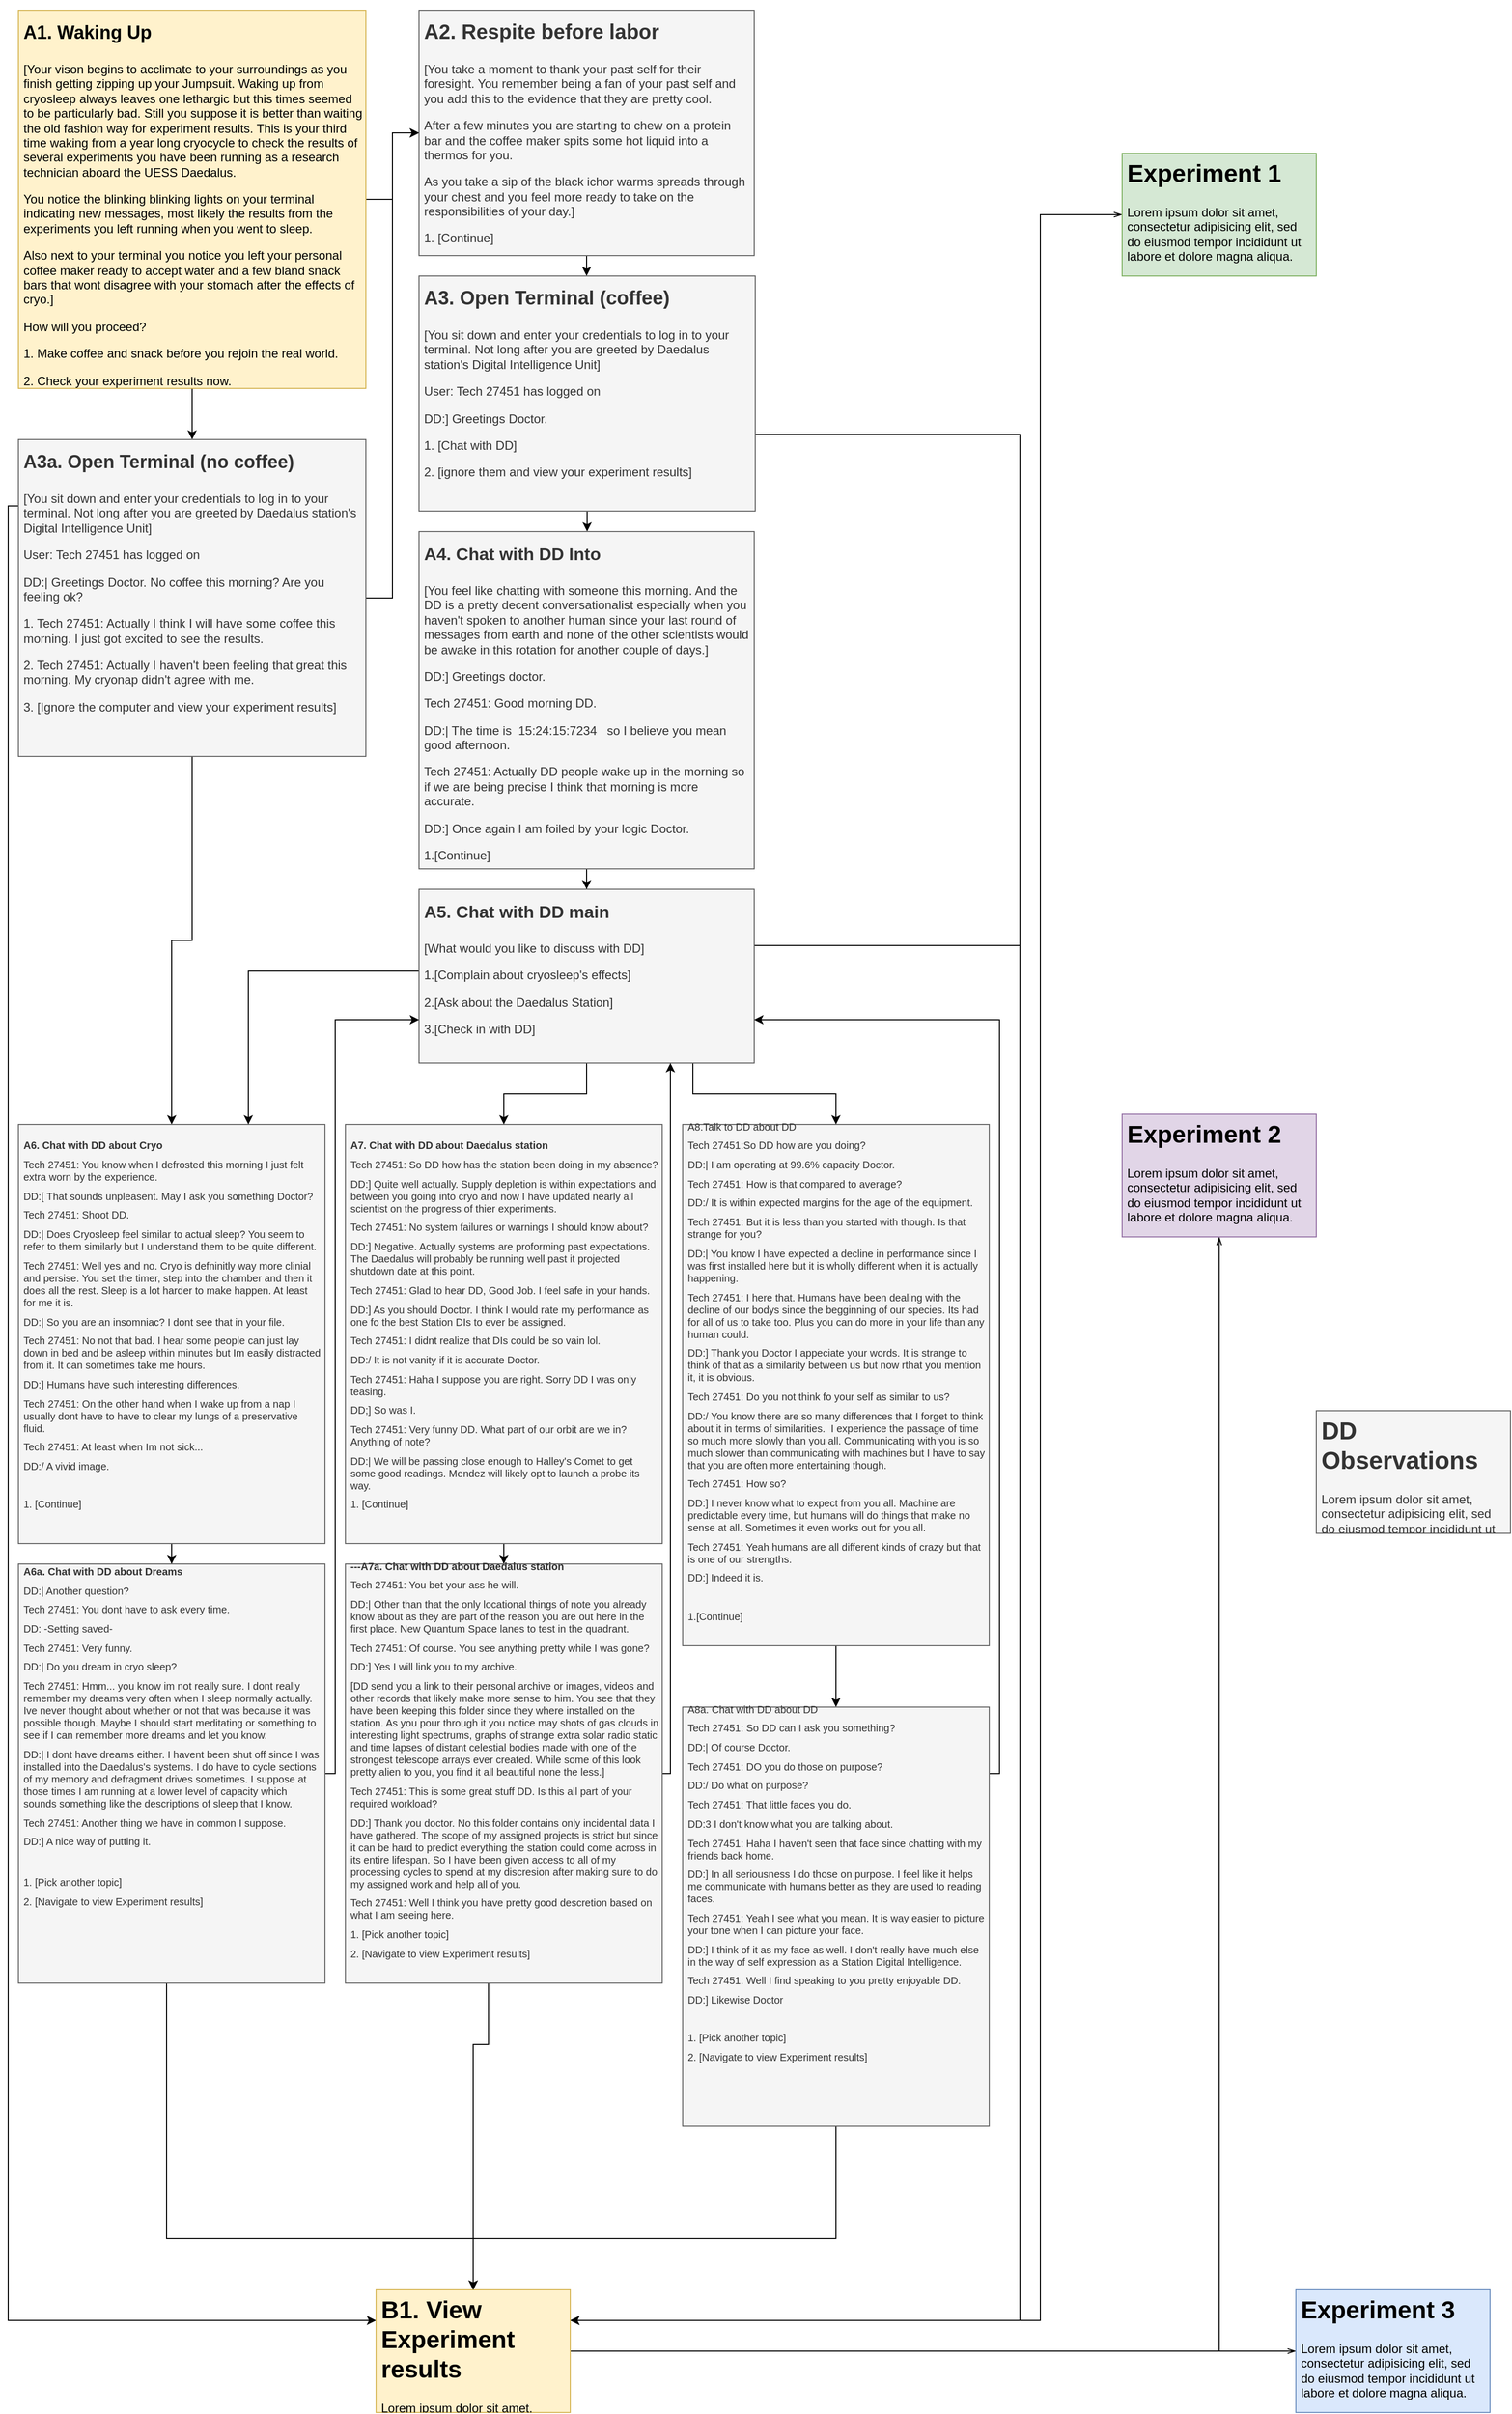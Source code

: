 <mxfile version="14.3.0" type="device"><diagram id="C5RBs43oDa-KdzZeNtuy" name="Page-1"><mxGraphModel dx="1422" dy="762" grid="1" gridSize="10" guides="1" tooltips="1" connect="1" arrows="1" fold="1" page="1" pageScale="1" pageWidth="827" pageHeight="1169" math="0" shadow="0"><root><mxCell id="WIyWlLk6GJQsqaUBKTNV-0"/><mxCell id="WIyWlLk6GJQsqaUBKTNV-1" parent="WIyWlLk6GJQsqaUBKTNV-0"/><mxCell id="q2tl-dZSFEHd0JVwsIY_-7" style="edgeStyle=orthogonalEdgeStyle;rounded=0;orthogonalLoop=1;jettySize=auto;html=1;exitX=1;exitY=0.5;exitDx=0;exitDy=0;entryX=0;entryY=0.5;entryDx=0;entryDy=0;" parent="WIyWlLk6GJQsqaUBKTNV-1" source="q2tl-dZSFEHd0JVwsIY_-1" target="q2tl-dZSFEHd0JVwsIY_-5" edge="1"><mxGeometry relative="1" as="geometry"/></mxCell><mxCell id="q2tl-dZSFEHd0JVwsIY_-10" value="" style="edgeStyle=orthogonalEdgeStyle;rounded=0;orthogonalLoop=1;jettySize=auto;html=1;" parent="WIyWlLk6GJQsqaUBKTNV-1" source="q2tl-dZSFEHd0JVwsIY_-1" target="q2tl-dZSFEHd0JVwsIY_-9" edge="1"><mxGeometry relative="1" as="geometry"/></mxCell><mxCell id="q2tl-dZSFEHd0JVwsIY_-1" value="&lt;h1&gt;&lt;font style=&quot;font-size: 18px&quot;&gt;A1. Waking Up&lt;/font&gt;&lt;/h1&gt;&lt;p&gt;[Your vison begins to acclimate to your surroundings as you finish getting zipping up your Jumpsuit. Waking up from cryosleep always leaves one lethargic but this times seemed to be particularly bad. Still you suppose it is better than waiting the old fashion way for experiment results.&amp;nbsp;&lt;span&gt;This is your third time waking from a year long cryocycle to check the results of several experiments you have been running as a research technician aboard the UESS Daedalus.&lt;/span&gt;&lt;/p&gt;&lt;p&gt;&lt;span&gt;You notice the blinking blinking lights on your terminal indicating new messages, most likely the results from the experiments you left running when you went to sleep.&amp;nbsp;&lt;/span&gt;&lt;/p&gt;&lt;p&gt;Also next to your terminal you notice you left your personal coffee maker ready to accept water and a few bland snack bars that wont disagree with your stomach after the effects of cryo.]&lt;/p&gt;&lt;p&gt;How will you proceed?&lt;/p&gt;&lt;p&gt;1. Make coffee and snack before you rejoin the real world.&lt;/p&gt;&lt;p&gt;2. Check your experiment results now.&amp;nbsp;&lt;/p&gt;" style="text;html=1;strokeColor=#d6b656;spacing=5;spacingTop=-20;whiteSpace=wrap;overflow=hidden;rounded=0;fillColor=#fff2cc;" parent="WIyWlLk6GJQsqaUBKTNV-1" vertex="1"><mxGeometry x="20" y="10" width="340" height="370" as="geometry"/></mxCell><mxCell id="q2tl-dZSFEHd0JVwsIY_-13" style="edgeStyle=orthogonalEdgeStyle;rounded=0;orthogonalLoop=1;jettySize=auto;html=1;" parent="WIyWlLk6GJQsqaUBKTNV-1" source="q2tl-dZSFEHd0JVwsIY_-5" target="q2tl-dZSFEHd0JVwsIY_-11" edge="1"><mxGeometry relative="1" as="geometry"/></mxCell><mxCell id="q2tl-dZSFEHd0JVwsIY_-5" value="&lt;h1&gt;&lt;font style=&quot;font-size: 20px&quot;&gt;A2. Respite before labor&lt;/font&gt;&lt;/h1&gt;&lt;p&gt;[You take a moment to thank your past self for their foresight. You remember being a fan of your past self and you add this to the evidence that they are pretty cool.&lt;/p&gt;&lt;p&gt;After a few minutes you are starting to chew on a protein bar and the coffee maker spits some hot liquid into a thermos for you.&lt;/p&gt;&lt;p&gt;As you take a sip of the black ichor warms spreads through your chest and you feel more ready to take on the responsibilities of your day.]&lt;/p&gt;&lt;p&gt;1. [Continue]&lt;/p&gt;" style="text;html=1;strokeColor=#666666;fillColor=#f5f5f5;spacing=5;spacingTop=-20;whiteSpace=wrap;overflow=hidden;rounded=0;fontColor=#333333;" parent="WIyWlLk6GJQsqaUBKTNV-1" vertex="1"><mxGeometry x="412" y="10" width="328" height="240" as="geometry"/></mxCell><mxCell id="Limhv-djdfm-5ZYU7RAk-0" style="edgeStyle=orthogonalEdgeStyle;rounded=0;orthogonalLoop=1;jettySize=auto;html=1;entryX=0;entryY=0.5;entryDx=0;entryDy=0;" parent="WIyWlLk6GJQsqaUBKTNV-1" source="q2tl-dZSFEHd0JVwsIY_-9" target="q2tl-dZSFEHd0JVwsIY_-5" edge="1"><mxGeometry relative="1" as="geometry"/></mxCell><mxCell id="q4aXse54G4IWHlkT1WRM-1" style="edgeStyle=orthogonalEdgeStyle;rounded=0;orthogonalLoop=1;jettySize=auto;html=1;entryX=0;entryY=0.25;entryDx=0;entryDy=0;" parent="WIyWlLk6GJQsqaUBKTNV-1" source="q2tl-dZSFEHd0JVwsIY_-9" target="Limhv-djdfm-5ZYU7RAk-22" edge="1"><mxGeometry relative="1" as="geometry"><Array as="points"><mxPoint x="10" y="495"/><mxPoint x="10" y="2270"/></Array></mxGeometry></mxCell><mxCell id="q4aXse54G4IWHlkT1WRM-6" style="edgeStyle=orthogonalEdgeStyle;rounded=0;orthogonalLoop=1;jettySize=auto;html=1;" parent="WIyWlLk6GJQsqaUBKTNV-1" source="q2tl-dZSFEHd0JVwsIY_-9" target="Limhv-djdfm-5ZYU7RAk-8" edge="1"><mxGeometry relative="1" as="geometry"/></mxCell><mxCell id="q2tl-dZSFEHd0JVwsIY_-9" value="&lt;h1&gt;&lt;font style=&quot;font-size: 18px&quot;&gt;A3a. Open Terminal (no coffee)&lt;/font&gt;&lt;/h1&gt;&lt;p&gt;[You sit down and enter your credentials to log in to your terminal. Not long after you are greeted by Daedalus station's Digital Intelligence Unit]&lt;/p&gt;&lt;p&gt;User: Tech 27451 has logged on&lt;/p&gt;&lt;p&gt;DD:| Greetings Doctor. No coffee this morning? Are you feeling ok?&lt;/p&gt;&lt;p&gt;&lt;span&gt;1. Tech 27451: Actually I think I will have some coffee this morning. I just got excited to see the results.&lt;/span&gt;&lt;/p&gt;&lt;p&gt;&lt;span&gt;2. Tech 27451: Actually I haven't&amp;nbsp;been feeling that great this morning. My cryonap&amp;nbsp;didn't&amp;nbsp;agree with me.&amp;nbsp;&lt;/span&gt;&lt;/p&gt;&lt;p&gt;&lt;span&gt;3. [Ignore the computer and view your experiment results]&lt;/span&gt;&lt;/p&gt;" style="text;html=1;strokeColor=#666666;fillColor=#f5f5f5;spacing=5;spacingTop=-20;whiteSpace=wrap;overflow=hidden;rounded=0;fontColor=#333333;" parent="WIyWlLk6GJQsqaUBKTNV-1" vertex="1"><mxGeometry x="20" y="430" width="340" height="310" as="geometry"/></mxCell><mxCell id="Limhv-djdfm-5ZYU7RAk-7" style="edgeStyle=orthogonalEdgeStyle;rounded=0;orthogonalLoop=1;jettySize=auto;html=1;entryX=0.5;entryY=0;entryDx=0;entryDy=0;" parent="WIyWlLk6GJQsqaUBKTNV-1" source="q2tl-dZSFEHd0JVwsIY_-11" target="Limhv-djdfm-5ZYU7RAk-3" edge="1"><mxGeometry relative="1" as="geometry"/></mxCell><mxCell id="q4aXse54G4IWHlkT1WRM-0" style="edgeStyle=orthogonalEdgeStyle;rounded=0;orthogonalLoop=1;jettySize=auto;html=1;entryX=1;entryY=0.25;entryDx=0;entryDy=0;" parent="WIyWlLk6GJQsqaUBKTNV-1" source="q2tl-dZSFEHd0JVwsIY_-11" target="Limhv-djdfm-5ZYU7RAk-22" edge="1"><mxGeometry relative="1" as="geometry"><Array as="points"><mxPoint x="1000" y="425"/><mxPoint x="1000" y="2270"/></Array></mxGeometry></mxCell><mxCell id="q2tl-dZSFEHd0JVwsIY_-11" value="&lt;h1&gt;&lt;font style=&quot;font-size: 19px&quot;&gt;A3. Open Terminal (coffee)&lt;/font&gt;&lt;/h1&gt;&lt;p&gt;[You sit down and enter your credentials to log in to your terminal. Not long after you are greeted by Daedalus station's Digital Intelligence Unit]&lt;/p&gt;&lt;p&gt;User: Tech 27451 has logged on&lt;/p&gt;&lt;p&gt;DD:] Greetings Doctor.&lt;/p&gt;&lt;p&gt;1. [Chat with DD]&lt;/p&gt;&lt;p&gt;2. [ignore them and view your experiment results]&lt;/p&gt;" style="text;html=1;strokeColor=#666666;fillColor=#f5f5f5;spacing=5;spacingTop=-20;whiteSpace=wrap;overflow=hidden;rounded=0;fontColor=#333333;" parent="WIyWlLk6GJQsqaUBKTNV-1" vertex="1"><mxGeometry x="412" y="270" width="329" height="230" as="geometry"/></mxCell><mxCell id="q4aXse54G4IWHlkT1WRM-15" style="edgeStyle=orthogonalEdgeStyle;rounded=0;orthogonalLoop=1;jettySize=auto;html=1;endArrow=classic;endFill=1;" parent="WIyWlLk6GJQsqaUBKTNV-1" source="Limhv-djdfm-5ZYU7RAk-3" target="q4aXse54G4IWHlkT1WRM-14" edge="1"><mxGeometry relative="1" as="geometry"/></mxCell><mxCell id="Limhv-djdfm-5ZYU7RAk-3" value="&lt;h1&gt;&lt;font style=&quot;font-size: 17px&quot;&gt;A4. Chat with DD Into&lt;/font&gt;&lt;/h1&gt;&lt;p&gt;[You feel like chatting with someone this morning. And the DD is a pretty decent conversationalist especially when you haven't spoken to another human since your last round of messages from earth and none of the other scientists would be awake in this rotation for another couple of days.]&lt;/p&gt;&lt;p&gt;DD:] Greetings doctor.&amp;nbsp;&lt;/p&gt;&lt;p&gt;Tech 27451: Good morning DD.&lt;/p&gt;&lt;p&gt;DD:| The time is&amp;nbsp; 15:24:15:7234&amp;nbsp; &amp;nbsp;so I believe you mean good afternoon.&lt;/p&gt;&lt;p&gt;Tech 27451: Actually DD people wake up in the morning so if we are being precise I think that morning is more accurate.&lt;/p&gt;&lt;p&gt;DD:] Once again I am foiled by your logic Doctor.&lt;/p&gt;&lt;p&gt;1.[Continue]&lt;/p&gt;" style="text;html=1;strokeColor=#666666;fillColor=#f5f5f5;spacing=5;spacingTop=-20;whiteSpace=wrap;overflow=hidden;rounded=0;fontColor=#333333;" parent="WIyWlLk6GJQsqaUBKTNV-1" vertex="1"><mxGeometry x="412" y="520" width="328" height="330" as="geometry"/></mxCell><mxCell id="q4aXse54G4IWHlkT1WRM-18" style="edgeStyle=orthogonalEdgeStyle;rounded=0;orthogonalLoop=1;jettySize=auto;html=1;endArrow=classic;endFill=1;" parent="WIyWlLk6GJQsqaUBKTNV-1" source="Limhv-djdfm-5ZYU7RAk-8" target="q4aXse54G4IWHlkT1WRM-17" edge="1"><mxGeometry relative="1" as="geometry"/></mxCell><mxCell id="Limhv-djdfm-5ZYU7RAk-8" value="&lt;h1 style=&quot;font-size: 10px&quot;&gt;&lt;font style=&quot;font-size: 10px&quot;&gt;&lt;br&gt;&lt;/font&gt;&lt;/h1&gt;&lt;h1 style=&quot;font-size: 10px&quot;&gt;&lt;font style=&quot;font-size: 10px&quot;&gt;A6. Chat with DD about Cryo&lt;/font&gt;&lt;/h1&gt;&lt;h1 style=&quot;font-size: 10px&quot;&gt;&lt;font style=&quot;font-size: 10px ; font-weight: normal&quot;&gt;Tech 27451: You know when I defrosted this morning I just felt extra worn by the experience.&lt;/font&gt;&lt;/h1&gt;&lt;h1 style=&quot;font-size: 10px&quot;&gt;&lt;font style=&quot;font-size: 10px ; font-weight: normal&quot;&gt;DD:[ That sounds unpleasent. May I ask you something Doctor?&lt;/font&gt;&lt;/h1&gt;&lt;h1 style=&quot;font-size: 10px&quot;&gt;&lt;font style=&quot;font-size: 10px ; font-weight: normal&quot;&gt;Tech 27451: Shoot DD.&lt;/font&gt;&lt;/h1&gt;&lt;h1 style=&quot;font-size: 10px&quot;&gt;&lt;font style=&quot;font-size: 10px ; font-weight: normal&quot;&gt;DD:| Does Cryosleep feel similar to actual sleep? You seem to refer to them similarly but I understand them to be quite different.&lt;/font&gt;&lt;/h1&gt;&lt;h1 style=&quot;font-size: 10px&quot;&gt;&lt;font style=&quot;font-size: 10px ; font-weight: normal&quot;&gt;Tech 27451: Well yes and no. Cryo is defninitly way more clinial and persise. You set the timer, step into the chamber and then it does all the rest. Sleep is a lot harder to make happen. At least for me it is.&lt;/font&gt;&lt;/h1&gt;&lt;h1 style=&quot;font-size: 10px&quot;&gt;&lt;font style=&quot;font-size: 10px ; font-weight: normal&quot;&gt;DD:| So you are an insomniac? I dont see that in your file.&lt;/font&gt;&lt;/h1&gt;&lt;h1 style=&quot;font-size: 10px&quot;&gt;&lt;font style=&quot;font-size: 10px ; font-weight: normal&quot;&gt;Tech 27451: No not that bad. I hear some people can just lay down in bed and be asleep within minutes but Im easily distracted from it. It can sometimes take me hours.&lt;/font&gt;&lt;/h1&gt;&lt;h1 style=&quot;font-size: 10px&quot;&gt;&lt;font style=&quot;font-size: 10px ; font-weight: normal&quot;&gt;DD:] Humans have such interesting differences.&amp;nbsp;&lt;/font&gt;&lt;/h1&gt;&lt;h1 style=&quot;font-size: 10px&quot;&gt;&lt;font style=&quot;font-size: 10px ; font-weight: normal&quot;&gt;Tech 27451: On the other hand when I wake up from a nap I usually dont have to have to clear my lungs of a preservative fluid.&lt;/font&gt;&lt;/h1&gt;&lt;h1 style=&quot;font-size: 10px&quot;&gt;&lt;font style=&quot;font-size: 10px ; font-weight: normal&quot;&gt;Tech 27451: At least when Im not sick...&lt;/font&gt;&lt;/h1&gt;&lt;h1 style=&quot;font-size: 10px&quot;&gt;&lt;font style=&quot;font-size: 10px ; font-weight: normal&quot;&gt;DD:/ A vivid image.&amp;nbsp;&lt;/font&gt;&lt;/h1&gt;&lt;h1 style=&quot;font-size: 10px&quot;&gt;&lt;font style=&quot;font-size: 10px ; font-weight: normal&quot;&gt;&lt;br&gt;&lt;/font&gt;&lt;/h1&gt;&lt;h1 style=&quot;font-size: 10px&quot;&gt;&lt;font style=&quot;font-size: 10px ; font-weight: normal&quot;&gt;1. [Continue]&lt;/font&gt;&lt;/h1&gt;" style="text;html=1;strokeColor=#666666;fillColor=#f5f5f5;spacing=5;spacingTop=-20;whiteSpace=wrap;overflow=hidden;rounded=0;fontColor=#333333;" parent="WIyWlLk6GJQsqaUBKTNV-1" vertex="1"><mxGeometry x="20" y="1100" width="300" height="410" as="geometry"/></mxCell><mxCell id="q4aXse54G4IWHlkT1WRM-26" style="edgeStyle=orthogonalEdgeStyle;rounded=0;orthogonalLoop=1;jettySize=auto;html=1;endArrow=classic;endFill=1;" parent="WIyWlLk6GJQsqaUBKTNV-1" source="Limhv-djdfm-5ZYU7RAk-14" target="q4aXse54G4IWHlkT1WRM-25" edge="1"><mxGeometry relative="1" as="geometry"/></mxCell><mxCell id="Limhv-djdfm-5ZYU7RAk-14" value="&lt;h1 style=&quot;font-size: 10px&quot;&gt;&lt;font style=&quot;font-size: 10px&quot;&gt;&lt;br&gt;&lt;/font&gt;&lt;/h1&gt;&lt;h1 style=&quot;font-size: 10px&quot;&gt;&lt;font style=&quot;font-size: 10px&quot;&gt;A7. Chat with DD about Daedalus station&lt;/font&gt;&lt;/h1&gt;&lt;h1 style=&quot;font-size: 10px&quot;&gt;&lt;font style=&quot;font-size: 10px ; font-weight: normal&quot;&gt;Tech 27451: So DD how has the station been doing in my absence?&lt;/font&gt;&lt;/h1&gt;&lt;h1 style=&quot;font-size: 10px&quot;&gt;&lt;font style=&quot;font-size: 10px ; font-weight: normal&quot;&gt;DD:] Quite well actually. Supply depletion is within expectations and between you going into cryo and now I have updated nearly all scientist on the progress of thier experiments.&amp;nbsp;&lt;/font&gt;&lt;/h1&gt;&lt;h1 style=&quot;font-size: 10px&quot;&gt;&lt;font style=&quot;font-size: 10px ; font-weight: normal&quot;&gt;Tech 27451: No system failures or warnings I should know about?&lt;/font&gt;&lt;/h1&gt;&lt;h1 style=&quot;font-size: 10px&quot;&gt;&lt;font style=&quot;font-size: 10px ; font-weight: normal&quot;&gt;DD:] Negative. Actually systems are proforming past expectations. The Daedalus will probably be running well past it projected shutdown date at this point.&amp;nbsp;&lt;/font&gt;&lt;/h1&gt;&lt;h1 style=&quot;font-size: 10px&quot;&gt;&lt;font style=&quot;font-size: 10px ; font-weight: normal&quot;&gt;Tech 27451: Glad to hear DD, Good Job. I feel safe in your hands.&lt;/font&gt;&lt;/h1&gt;&lt;h1 style=&quot;font-size: 10px&quot;&gt;&lt;font style=&quot;font-size: 10px ; font-weight: normal&quot;&gt;DD:] As you should Doctor. I think I would rate my performance as one fo the best Station DIs to ever be assigned.&amp;nbsp;&lt;/font&gt;&lt;/h1&gt;&lt;h1 style=&quot;font-size: 10px&quot;&gt;&lt;font style=&quot;font-size: 10px ; font-weight: normal&quot;&gt;Tech 27451: I didnt realize that DIs could be so vain lol.&lt;/font&gt;&lt;/h1&gt;&lt;h1 style=&quot;font-size: 10px&quot;&gt;&lt;font style=&quot;font-size: 10px ; font-weight: normal&quot;&gt;DD:/ It is not vanity if it is accurate Doctor.&amp;nbsp;&lt;/font&gt;&lt;/h1&gt;&lt;h1 style=&quot;font-size: 10px&quot;&gt;&lt;font style=&quot;font-size: 10px ; font-weight: normal&quot;&gt;Tech 27451: Haha I suppose you are right. Sorry DD I was only teasing.&lt;/font&gt;&lt;/h1&gt;&lt;h1 style=&quot;font-size: 10px&quot;&gt;&lt;font style=&quot;font-size: 10px ; font-weight: normal&quot;&gt;DD;] So was I.&lt;/font&gt;&lt;/h1&gt;&lt;h1 style=&quot;font-size: 10px&quot;&gt;&lt;font style=&quot;font-size: 10px ; font-weight: normal&quot;&gt;Tech 27451: Very funny DD. What part of our orbit are we in? Anything of note?&lt;/font&gt;&lt;/h1&gt;&lt;div&gt;&lt;h1 style=&quot;font-size: 10px&quot;&gt;&lt;font style=&quot;font-weight: normal&quot;&gt;DD:| We will be passing close enough to Halley's Comet to get some good readings. Mendez will likely opt to launch a probe its way.&amp;nbsp;&lt;/font&gt;&lt;/h1&gt;&lt;/div&gt;&lt;h1 style=&quot;font-size: 10px&quot;&gt;&lt;font style=&quot;font-size: 10px ; font-weight: normal&quot;&gt;1. [Continue]&lt;/font&gt;&lt;/h1&gt;" style="text;html=1;strokeColor=#666666;fillColor=#f5f5f5;spacing=5;spacingTop=-20;whiteSpace=wrap;overflow=hidden;rounded=0;fontColor=#333333;" parent="WIyWlLk6GJQsqaUBKTNV-1" vertex="1"><mxGeometry x="340" y="1100" width="310" height="410" as="geometry"/></mxCell><mxCell id="q4aXse54G4IWHlkT1WRM-34" style="edgeStyle=orthogonalEdgeStyle;rounded=0;orthogonalLoop=1;jettySize=auto;html=1;endArrow=classic;endFill=1;" parent="WIyWlLk6GJQsqaUBKTNV-1" source="Limhv-djdfm-5ZYU7RAk-15" target="q4aXse54G4IWHlkT1WRM-31" edge="1"><mxGeometry relative="1" as="geometry"/></mxCell><mxCell id="Limhv-djdfm-5ZYU7RAk-15" value="&lt;h1 style=&quot;font-size: 10px&quot;&gt;&lt;span style=&quot;font-weight: normal&quot;&gt;&lt;font style=&quot;font-size: 10px&quot;&gt;A8.Talk to DD about DD&lt;/font&gt;&lt;/span&gt;&lt;/h1&gt;&lt;h1 style=&quot;font-size: 10px&quot;&gt;&lt;span style=&quot;font-weight: normal&quot;&gt;&lt;font style=&quot;font-size: 10px&quot;&gt;Tech 27451:So DD how are you doing?&lt;/font&gt;&lt;/span&gt;&lt;/h1&gt;&lt;h1 style=&quot;font-size: 10px&quot;&gt;&lt;span style=&quot;font-weight: normal&quot;&gt;&lt;font style=&quot;font-size: 10px&quot;&gt;DD:| I am operating at 99.6% capacity Doctor.&lt;/font&gt;&lt;/span&gt;&lt;/h1&gt;&lt;h1 style=&quot;font-size: 10px&quot;&gt;&lt;span style=&quot;font-weight: normal&quot;&gt;&lt;font style=&quot;font-size: 10px&quot;&gt;Tech 27451: How is that compared to average?&lt;/font&gt;&lt;/span&gt;&lt;/h1&gt;&lt;h1 style=&quot;font-size: 10px&quot;&gt;&lt;span style=&quot;font-weight: normal&quot;&gt;&lt;font style=&quot;font-size: 10px&quot;&gt;DD:/ It is within expected margins for the age of the equipment.&amp;nbsp;&lt;/font&gt;&lt;/span&gt;&lt;/h1&gt;&lt;h1 style=&quot;font-size: 10px&quot;&gt;&lt;span style=&quot;font-weight: normal&quot;&gt;&lt;font style=&quot;font-size: 10px&quot;&gt;Tech 27451: But it is less than you started with though. Is that strange for you?&lt;/font&gt;&lt;/span&gt;&lt;/h1&gt;&lt;h1 style=&quot;font-size: 10px&quot;&gt;&lt;span style=&quot;font-weight: normal&quot;&gt;&lt;font style=&quot;font-size: 10px&quot;&gt;DD:| You know I have expected a decline in performance since I was first installed here but it is wholly different when it is actually happening.&amp;nbsp;&lt;/font&gt;&lt;/span&gt;&lt;/h1&gt;&lt;h1 style=&quot;font-size: 10px&quot;&gt;&lt;span style=&quot;font-weight: normal&quot;&gt;&lt;font style=&quot;font-size: 10px&quot;&gt;Tech 27451: I here that. Humans have been dealing with the decline of our bodys since the begginning of our species. Its had for all of us to take too. Plus you can do more in your life than any human could.&amp;nbsp;&lt;/font&gt;&lt;/span&gt;&lt;/h1&gt;&lt;h1 style=&quot;font-size: 10px&quot;&gt;&lt;span style=&quot;font-weight: normal&quot;&gt;&lt;font style=&quot;font-size: 10px&quot;&gt;DD:] Thank you Doctor I appeciate your words. It is strange to think of that as a similarity between us but now rthat you mention it, it is obvious.&amp;nbsp;&lt;/font&gt;&lt;/span&gt;&lt;/h1&gt;&lt;h1 style=&quot;font-size: 10px&quot;&gt;&lt;span style=&quot;font-weight: normal&quot;&gt;&lt;font style=&quot;font-size: 10px&quot;&gt;Tech 27451: Do you not think fo your self as similar to us?&amp;nbsp;&lt;/font&gt;&lt;/span&gt;&lt;/h1&gt;&lt;h1 style=&quot;font-size: 10px&quot;&gt;&lt;span style=&quot;font-weight: normal&quot;&gt;&lt;font style=&quot;font-size: 10px&quot;&gt;DD:/ You know there are so many differences that I forget to think about it in terms of similarities.&amp;nbsp; I experience the passage of time so much more slowly than you all. Communicating with you is so much slower than communicating with machines but I have to say that you are often more entertaining though.&lt;/font&gt;&lt;/span&gt;&lt;/h1&gt;&lt;h1 style=&quot;font-size: 10px&quot;&gt;&lt;span style=&quot;font-weight: normal&quot;&gt;&lt;font style=&quot;font-size: 10px&quot;&gt;Tech 27451: How so?&lt;/font&gt;&lt;/span&gt;&lt;/h1&gt;&lt;h1 style=&quot;font-size: 10px&quot;&gt;&lt;span style=&quot;font-weight: normal&quot;&gt;DD:] I never know what to expect from you all. Machine are&lt;/span&gt; &lt;span style=&quot;font-weight: 400&quot;&gt;predictable&lt;/span&gt;&lt;span style=&quot;font-weight: normal&quot;&gt;&amp;nbsp;&lt;/span&gt;&lt;span style=&quot;font-weight: 400&quot;&gt;every time&lt;/span&gt;&lt;span style=&quot;font-weight: normal&quot;&gt;, but humans will do things that make no &lt;/span&gt;&lt;span style=&quot;font-weight: 400&quot;&gt;sense&lt;/span&gt;&lt;span style=&quot;font-weight: normal&quot;&gt;&amp;nbsp;at all. Sometimes it even works out for you all.&lt;/span&gt;&lt;/h1&gt;&lt;h1 style=&quot;font-size: 10px&quot;&gt;&lt;span style=&quot;font-weight: normal&quot;&gt;&lt;font style=&quot;font-size: 10px&quot;&gt;Tech 27451: Yeah humans are all different kinds of crazy but that is one of our strengths.&lt;/font&gt;&lt;/span&gt;&lt;/h1&gt;&lt;h1 style=&quot;font-size: 10px&quot;&gt;&lt;span style=&quot;font-weight: normal&quot;&gt;&lt;font style=&quot;font-size: 10px&quot;&gt;DD:] Indeed it is.&lt;/font&gt;&lt;/span&gt;&lt;/h1&gt;&lt;h1 style=&quot;font-size: 10px&quot;&gt;&lt;span style=&quot;font-weight: normal&quot;&gt;&lt;font style=&quot;font-size: 10px&quot;&gt;&lt;br&gt;&lt;/font&gt;&lt;/span&gt;&lt;/h1&gt;&lt;h1 style=&quot;font-size: 10px&quot;&gt;&lt;span style=&quot;font-weight: normal&quot;&gt;&lt;font style=&quot;font-size: 10px&quot;&gt;1.[Continue]&lt;/font&gt;&lt;/span&gt;&lt;/h1&gt;" style="text;html=1;strokeColor=#666666;fillColor=#f5f5f5;spacing=5;spacingTop=-20;whiteSpace=wrap;overflow=hidden;rounded=0;fontColor=#333333;" parent="WIyWlLk6GJQsqaUBKTNV-1" vertex="1"><mxGeometry x="670" y="1100" width="300" height="510" as="geometry"/></mxCell><mxCell id="Limhv-djdfm-5ZYU7RAk-37" style="edgeStyle=orthogonalEdgeStyle;rounded=0;orthogonalLoop=1;jettySize=auto;html=1;entryX=0;entryY=0.5;entryDx=0;entryDy=0;endArrow=openThin;endFill=0;" parent="WIyWlLk6GJQsqaUBKTNV-1" source="Limhv-djdfm-5ZYU7RAk-22" target="Limhv-djdfm-5ZYU7RAk-36" edge="1"><mxGeometry relative="1" as="geometry"><Array as="points"><mxPoint x="1020" y="2270"/><mxPoint x="1020" y="210"/></Array></mxGeometry></mxCell><mxCell id="Limhv-djdfm-5ZYU7RAk-41" style="edgeStyle=orthogonalEdgeStyle;rounded=0;orthogonalLoop=1;jettySize=auto;html=1;endArrow=openThin;endFill=0;" parent="WIyWlLk6GJQsqaUBKTNV-1" source="Limhv-djdfm-5ZYU7RAk-22" target="Limhv-djdfm-5ZYU7RAk-40" edge="1"><mxGeometry relative="1" as="geometry"/></mxCell><mxCell id="Limhv-djdfm-5ZYU7RAk-43" style="edgeStyle=orthogonalEdgeStyle;rounded=0;orthogonalLoop=1;jettySize=auto;html=1;entryX=0;entryY=0.5;entryDx=0;entryDy=0;endArrow=openThin;endFill=0;" parent="WIyWlLk6GJQsqaUBKTNV-1" source="Limhv-djdfm-5ZYU7RAk-22" target="Limhv-djdfm-5ZYU7RAk-38" edge="1"><mxGeometry relative="1" as="geometry"><Array as="points"><mxPoint x="1270" y="2300"/></Array></mxGeometry></mxCell><mxCell id="Limhv-djdfm-5ZYU7RAk-22" value="&lt;h1&gt;B1. View Experiment results&lt;/h1&gt;&lt;p&gt;Lorem ipsum dolor sit amet, consectetur adipisicing elit, sed do eiusmod tempor incididunt ut labore et dolore magna aliqua.&lt;/p&gt;" style="text;html=1;strokeColor=#d6b656;fillColor=#fff2cc;spacing=5;spacingTop=-20;whiteSpace=wrap;overflow=hidden;rounded=0;" parent="WIyWlLk6GJQsqaUBKTNV-1" vertex="1"><mxGeometry x="370" y="2240" width="190" height="120" as="geometry"/></mxCell><mxCell id="Limhv-djdfm-5ZYU7RAk-36" value="&lt;h1&gt;Experiment 1&lt;/h1&gt;&lt;p&gt;Lorem ipsum dolor sit amet, consectetur adipisicing elit, sed do eiusmod tempor incididunt ut labore et dolore magna aliqua.&lt;/p&gt;" style="text;html=1;strokeColor=#82b366;fillColor=#d5e8d4;spacing=5;spacingTop=-20;whiteSpace=wrap;overflow=hidden;rounded=0;" parent="WIyWlLk6GJQsqaUBKTNV-1" vertex="1"><mxGeometry x="1100" y="150" width="190" height="120" as="geometry"/></mxCell><mxCell id="Limhv-djdfm-5ZYU7RAk-38" value="&lt;h1&gt;Experiment 3&lt;/h1&gt;&lt;p&gt;Lorem ipsum dolor sit amet, consectetur adipisicing elit, sed do eiusmod tempor incididunt ut labore et dolore magna aliqua.&lt;/p&gt;" style="text;html=1;strokeColor=#6c8ebf;fillColor=#dae8fc;spacing=5;spacingTop=-20;whiteSpace=wrap;overflow=hidden;rounded=0;" parent="WIyWlLk6GJQsqaUBKTNV-1" vertex="1"><mxGeometry x="1270" y="2240" width="190" height="120" as="geometry"/></mxCell><mxCell id="Limhv-djdfm-5ZYU7RAk-40" value="&lt;h1&gt;Experiment 2&lt;/h1&gt;&lt;p&gt;Lorem ipsum dolor sit amet, consectetur adipisicing elit, sed do eiusmod tempor incididunt ut labore et dolore magna aliqua.&lt;/p&gt;" style="text;html=1;strokeColor=#9673a6;fillColor=#e1d5e7;spacing=5;spacingTop=-20;whiteSpace=wrap;overflow=hidden;rounded=0;" parent="WIyWlLk6GJQsqaUBKTNV-1" vertex="1"><mxGeometry x="1100" y="1090" width="190" height="120" as="geometry"/></mxCell><mxCell id="Limhv-djdfm-5ZYU7RAk-44" value="&lt;h1&gt;DD Observations&lt;/h1&gt;&lt;p&gt;Lorem ipsum dolor sit amet, consectetur adipisicing elit, sed do eiusmod tempor incididunt ut labore et dolore magna aliqua.&lt;/p&gt;" style="text;html=1;strokeColor=#666666;fillColor=#f5f5f5;spacing=5;spacingTop=-20;whiteSpace=wrap;overflow=hidden;rounded=0;fontColor=#333333;" parent="WIyWlLk6GJQsqaUBKTNV-1" vertex="1"><mxGeometry x="1290" y="1380" width="190" height="120" as="geometry"/></mxCell><mxCell id="q4aXse54G4IWHlkT1WRM-16" style="edgeStyle=orthogonalEdgeStyle;rounded=0;orthogonalLoop=1;jettySize=auto;html=1;entryX=1;entryY=0.25;entryDx=0;entryDy=0;endArrow=classic;endFill=1;" parent="WIyWlLk6GJQsqaUBKTNV-1" source="q4aXse54G4IWHlkT1WRM-14" target="Limhv-djdfm-5ZYU7RAk-22" edge="1"><mxGeometry relative="1" as="geometry"><Array as="points"><mxPoint x="1000" y="925"/><mxPoint x="1000" y="2270"/></Array></mxGeometry></mxCell><mxCell id="q4aXse54G4IWHlkT1WRM-21" style="edgeStyle=orthogonalEdgeStyle;rounded=0;orthogonalLoop=1;jettySize=auto;html=1;entryX=0.75;entryY=0;entryDx=0;entryDy=0;endArrow=classic;endFill=1;" parent="WIyWlLk6GJQsqaUBKTNV-1" source="q4aXse54G4IWHlkT1WRM-14" target="Limhv-djdfm-5ZYU7RAk-8" edge="1"><mxGeometry relative="1" as="geometry"><Array as="points"><mxPoint x="245" y="950"/></Array></mxGeometry></mxCell><mxCell id="q4aXse54G4IWHlkT1WRM-22" style="edgeStyle=orthogonalEdgeStyle;rounded=0;orthogonalLoop=1;jettySize=auto;html=1;entryX=0.5;entryY=0;entryDx=0;entryDy=0;endArrow=classic;endFill=1;" parent="WIyWlLk6GJQsqaUBKTNV-1" source="q4aXse54G4IWHlkT1WRM-14" target="Limhv-djdfm-5ZYU7RAk-14" edge="1"><mxGeometry relative="1" as="geometry"/></mxCell><mxCell id="q4aXse54G4IWHlkT1WRM-23" style="edgeStyle=orthogonalEdgeStyle;rounded=0;orthogonalLoop=1;jettySize=auto;html=1;entryX=0.5;entryY=0;entryDx=0;entryDy=0;endArrow=classic;endFill=1;" parent="WIyWlLk6GJQsqaUBKTNV-1" source="q4aXse54G4IWHlkT1WRM-14" target="Limhv-djdfm-5ZYU7RAk-15" edge="1"><mxGeometry relative="1" as="geometry"><Array as="points"><mxPoint x="680" y="1070"/><mxPoint x="820" y="1070"/></Array></mxGeometry></mxCell><mxCell id="q4aXse54G4IWHlkT1WRM-14" value="&lt;h1&gt;&lt;font style=&quot;font-size: 17px&quot;&gt;A5. Chat with DD main&lt;/font&gt;&lt;/h1&gt;&lt;p&gt;[What would you like to discuss with DD]&lt;/p&gt;&lt;p&gt;1.[Complain about cryosleep's effects]&lt;/p&gt;&lt;p&gt;2.[Ask about the Daedalus Station]&lt;/p&gt;&lt;p&gt;3.[Check in with DD]&lt;/p&gt;" style="text;html=1;strokeColor=#666666;fillColor=#f5f5f5;spacing=5;spacingTop=-20;whiteSpace=wrap;overflow=hidden;rounded=0;fontColor=#333333;" parent="WIyWlLk6GJQsqaUBKTNV-1" vertex="1"><mxGeometry x="412" y="870" width="328" height="170" as="geometry"/></mxCell><mxCell id="q4aXse54G4IWHlkT1WRM-20" style="edgeStyle=orthogonalEdgeStyle;rounded=0;orthogonalLoop=1;jettySize=auto;html=1;entryX=0.5;entryY=0;entryDx=0;entryDy=0;endArrow=classic;endFill=1;" parent="WIyWlLk6GJQsqaUBKTNV-1" source="q4aXse54G4IWHlkT1WRM-17" target="Limhv-djdfm-5ZYU7RAk-22" edge="1"><mxGeometry relative="1" as="geometry"><Array as="points"><mxPoint x="165" y="2190"/><mxPoint x="465" y="2190"/></Array></mxGeometry></mxCell><mxCell id="q4aXse54G4IWHlkT1WRM-24" style="edgeStyle=orthogonalEdgeStyle;rounded=0;orthogonalLoop=1;jettySize=auto;html=1;entryX=0;entryY=0.75;entryDx=0;entryDy=0;endArrow=classic;endFill=1;" parent="WIyWlLk6GJQsqaUBKTNV-1" source="q4aXse54G4IWHlkT1WRM-17" target="q4aXse54G4IWHlkT1WRM-14" edge="1"><mxGeometry relative="1" as="geometry"><Array as="points"><mxPoint x="330" y="1735"/><mxPoint x="330" y="998"/></Array></mxGeometry></mxCell><mxCell id="q4aXse54G4IWHlkT1WRM-17" value="&lt;p style=&quot;line-height: 100%&quot;&gt;&lt;/p&gt;&lt;h1 style=&quot;font-size: 10px&quot;&gt;A6a. Chat with DD about Dreams&lt;/h1&gt;&lt;h1 style=&quot;font-size: 10px&quot;&gt;&lt;span style=&quot;font-weight: normal&quot;&gt;DD:| Another question?&lt;/span&gt;&lt;/h1&gt;&lt;h1 style=&quot;font-size: 10px&quot;&gt;&lt;span style=&quot;font-weight: normal&quot;&gt;Tech 27451: You dont have to ask every time.&lt;/span&gt;&lt;/h1&gt;&lt;h1 style=&quot;font-size: 10px&quot;&gt;&lt;span style=&quot;font-weight: normal&quot;&gt;DD: -Setting saved-&lt;/span&gt;&lt;/h1&gt;&lt;h1 style=&quot;font-size: 10px&quot;&gt;&lt;span style=&quot;font-weight: normal&quot;&gt;Tech 27451: Very funny.&lt;/span&gt;&lt;/h1&gt;&lt;h1 style=&quot;font-size: 10px&quot;&gt;&lt;span style=&quot;font-weight: normal&quot;&gt;DD:| Do you dream in cryo sleep?&lt;/span&gt;&lt;/h1&gt;&lt;h1 style=&quot;font-size: 10px&quot;&gt;&lt;span style=&quot;font-weight: normal&quot;&gt;Tech 27451: Hmm... you know im not really sure. I dont really remember my dreams very often when I sleep normally actually. Ive never thought about whether or not that was because it was possible though. Maybe I should start meditating or something to see if I can remember more dreams and let you know.&lt;/span&gt;&lt;/h1&gt;&lt;h1 style=&quot;font-size: 10px&quot;&gt;&lt;span style=&quot;font-weight: normal&quot;&gt;DD:| I dont have dreams either. I havent been shut off since I was installed into the Daedalus's systems. I do have to cycle sections of my memory and defragment drives sometimes. I suppose at those times I am running at a lower level of capacity which sounds something like the descriptions of sleep that I know.&amp;nbsp;&lt;/span&gt;&lt;/h1&gt;&lt;h1 style=&quot;font-size: 10px&quot;&gt;&lt;span style=&quot;font-weight: normal&quot;&gt;Tech 27451: Another thing we have in common I suppose.&lt;/span&gt;&lt;/h1&gt;&lt;h1 style=&quot;font-size: 10px&quot;&gt;&lt;span style=&quot;font-weight: normal&quot;&gt;DD:] A nice way of putting it.&lt;/span&gt;&lt;/h1&gt;&lt;div&gt;&lt;br&gt;&lt;/div&gt;&lt;h1 style=&quot;font-size: 10px&quot;&gt;&lt;span style=&quot;font-weight: normal&quot;&gt;1. [Pick another topic]&lt;/span&gt;&lt;/h1&gt;&lt;h1 style=&quot;font-size: 10px&quot;&gt;&lt;span style=&quot;font-weight: normal&quot;&gt;2. [Navigate to view Experiment results]&lt;/span&gt;&lt;/h1&gt;&lt;p&gt;&lt;/p&gt;" style="text;html=1;strokeColor=#666666;fillColor=#f5f5f5;spacing=5;spacingTop=-20;whiteSpace=wrap;overflow=hidden;rounded=0;fontColor=#333333;" parent="WIyWlLk6GJQsqaUBKTNV-1" vertex="1"><mxGeometry x="20" y="1530" width="300" height="410" as="geometry"/></mxCell><mxCell id="q4aXse54G4IWHlkT1WRM-27" style="edgeStyle=orthogonalEdgeStyle;rounded=0;orthogonalLoop=1;jettySize=auto;html=1;entryX=0.5;entryY=0;entryDx=0;entryDy=0;endArrow=classic;endFill=1;" parent="WIyWlLk6GJQsqaUBKTNV-1" source="q4aXse54G4IWHlkT1WRM-25" target="Limhv-djdfm-5ZYU7RAk-22" edge="1"><mxGeometry relative="1" as="geometry"><Array as="points"><mxPoint x="480" y="2000"/><mxPoint x="465" y="2000"/></Array></mxGeometry></mxCell><mxCell id="q4aXse54G4IWHlkT1WRM-30" style="edgeStyle=orthogonalEdgeStyle;rounded=0;orthogonalLoop=1;jettySize=auto;html=1;entryX=0.75;entryY=1;entryDx=0;entryDy=0;endArrow=classic;endFill=1;" parent="WIyWlLk6GJQsqaUBKTNV-1" source="q4aXse54G4IWHlkT1WRM-25" target="q4aXse54G4IWHlkT1WRM-14" edge="1"><mxGeometry relative="1" as="geometry"><Array as="points"><mxPoint x="658" y="1735"/></Array></mxGeometry></mxCell><mxCell id="q4aXse54G4IWHlkT1WRM-25" value="&lt;h1 style=&quot;font-size: 10px&quot;&gt;&lt;font style=&quot;font-size: 10px&quot;&gt;---A7a. Chat with DD about Daedalus station&lt;/font&gt;&lt;/h1&gt;&lt;h1 style=&quot;font-size: 10px&quot;&gt;&lt;font style=&quot;font-size: 10px ; font-weight: normal&quot;&gt;Tech 27451: You bet your ass he will.&lt;/font&gt;&lt;/h1&gt;&lt;h1 style=&quot;font-size: 10px&quot;&gt;&lt;font style=&quot;font-size: 10px ; font-weight: normal&quot;&gt;DD:| Other than that the only locational things of note you already know about as they are part of the reason you are out here in the first place. New Quantum Space lanes to test in the quadrant.&amp;nbsp;&lt;/font&gt;&lt;/h1&gt;&lt;h1 style=&quot;font-size: 10px&quot;&gt;&lt;font style=&quot;font-size: 10px ; font-weight: normal&quot;&gt;Tech 27451: Of course. You see anything pretty while I was gone?&lt;/font&gt;&lt;/h1&gt;&lt;h1 style=&quot;font-size: 10px&quot;&gt;&lt;font style=&quot;font-size: 10px ; font-weight: normal&quot;&gt;DD:] Yes I will link you to my archive.&lt;/font&gt;&lt;/h1&gt;&lt;h1 style=&quot;font-size: 10px&quot;&gt;&lt;font style=&quot;font-size: 10px ; font-weight: normal&quot;&gt;[DD send you a link to their personal archive or images, videos and other records that likely make more sense to him. You see that they have been keeping this folder since they where installed on the station. As you pour through it you notice may shots of gas clouds in interesting light spectrums, graphs of strange extra solar radio static and time lapses of distant celestial bodies made with one of the strongest telescope arrays ever created. While some of this look pretty alien to you, you find it all beautiful none the less.]&lt;/font&gt;&lt;/h1&gt;&lt;h1 style=&quot;font-size: 10px&quot;&gt;&lt;font style=&quot;font-size: 10px ; font-weight: normal&quot;&gt;Tech 27451: This is some great stuff DD. Is this all part of your required workload?&lt;/font&gt;&lt;/h1&gt;&lt;h1 style=&quot;font-size: 10px&quot;&gt;&lt;font style=&quot;font-size: 10px ; font-weight: normal&quot;&gt;DD:] Thank you doctor. No this folder contains only incidental data I have gathered. The scope of my assigned projects is strict but since it can be hard to predict everything the station could come across in its entire lifespan. So I have been given access to all of my processing cycles to spend at my discresion after making sure to do my assigned work and help all of you.&lt;/font&gt;&lt;/h1&gt;&lt;h1 style=&quot;font-size: 10px&quot;&gt;&lt;font style=&quot;font-size: 10px ; font-weight: normal&quot;&gt;Tech 27451: Well I think you have pretty good descretion based on what I am seeing here.&lt;/font&gt;&lt;/h1&gt;&lt;h1 style=&quot;font-size: 10px&quot;&gt;&lt;font style=&quot;font-size: 10px ; font-weight: normal&quot;&gt;1. [Pick another topic]&lt;/font&gt;&lt;/h1&gt;&lt;h1 style=&quot;font-size: 10px&quot;&gt;&lt;font style=&quot;font-size: 10px ; font-weight: normal&quot;&gt;2. [Navigate to view Experiment results]&lt;/font&gt;&lt;/h1&gt;" style="text;html=1;strokeColor=#666666;fillColor=#f5f5f5;spacing=5;spacingTop=-20;whiteSpace=wrap;overflow=hidden;rounded=0;fontColor=#333333;" parent="WIyWlLk6GJQsqaUBKTNV-1" vertex="1"><mxGeometry x="340" y="1530" width="310" height="410" as="geometry"/></mxCell><mxCell id="q4aXse54G4IWHlkT1WRM-32" style="edgeStyle=orthogonalEdgeStyle;rounded=0;orthogonalLoop=1;jettySize=auto;html=1;entryX=0.5;entryY=0;entryDx=0;entryDy=0;endArrow=classic;endFill=1;" parent="WIyWlLk6GJQsqaUBKTNV-1" source="q4aXse54G4IWHlkT1WRM-31" target="Limhv-djdfm-5ZYU7RAk-22" edge="1"><mxGeometry relative="1" as="geometry"><Array as="points"><mxPoint x="820" y="2190"/><mxPoint x="465" y="2190"/></Array></mxGeometry></mxCell><mxCell id="q4aXse54G4IWHlkT1WRM-33" style="edgeStyle=orthogonalEdgeStyle;rounded=0;orthogonalLoop=1;jettySize=auto;html=1;entryX=1;entryY=0.75;entryDx=0;entryDy=0;endArrow=classic;endFill=1;" parent="WIyWlLk6GJQsqaUBKTNV-1" source="q4aXse54G4IWHlkT1WRM-31" target="q4aXse54G4IWHlkT1WRM-14" edge="1"><mxGeometry relative="1" as="geometry"><Array as="points"><mxPoint x="980" y="1735"/><mxPoint x="980" y="998"/></Array></mxGeometry></mxCell><mxCell id="q4aXse54G4IWHlkT1WRM-31" value="&lt;h1 style=&quot;font-size: 10px&quot;&gt;&lt;font style=&quot;font-size: 10px ; font-weight: normal&quot;&gt;A8a. Chat with DD about DD&amp;nbsp;&lt;/font&gt;&lt;/h1&gt;&lt;h1 style=&quot;font-size: 10px&quot;&gt;&lt;font style=&quot;font-size: 10px ; font-weight: normal&quot;&gt;Tech 27451: So DD can I ask you something?&lt;/font&gt;&lt;/h1&gt;&lt;h1 style=&quot;font-size: 10px&quot;&gt;&lt;font style=&quot;font-size: 10px ; font-weight: normal&quot;&gt;DD:| Of course Doctor.&lt;/font&gt;&lt;/h1&gt;&lt;h1 style=&quot;font-size: 10px&quot;&gt;&lt;font style=&quot;font-size: 10px ; font-weight: normal&quot;&gt;Tech 27451: DO you do those on purpose?&amp;nbsp;&lt;/font&gt;&lt;/h1&gt;&lt;h1 style=&quot;font-size: 10px&quot;&gt;&lt;font style=&quot;font-size: 10px ; font-weight: normal&quot;&gt;DD:/ Do what on purpose?&lt;/font&gt;&lt;/h1&gt;&lt;h1 style=&quot;font-size: 10px&quot;&gt;&lt;font style=&quot;font-size: 10px ; font-weight: normal&quot;&gt;Tech 27451: That little faces you do.&amp;nbsp;&lt;/font&gt;&lt;/h1&gt;&lt;h1 style=&quot;font-size: 10px&quot;&gt;&lt;font style=&quot;font-size: 10px ; font-weight: normal&quot;&gt;DD:3 I don't know what you are talking about.&lt;/font&gt;&lt;/h1&gt;&lt;h1 style=&quot;font-size: 10px&quot;&gt;&lt;font style=&quot;font-size: 10px ; font-weight: normal&quot;&gt;Tech 27451: Haha I haven't seen that face since chatting with my friends back home.&amp;nbsp;&lt;/font&gt;&lt;/h1&gt;&lt;h1 style=&quot;font-size: 10px&quot;&gt;&lt;font style=&quot;font-size: 10px ; font-weight: normal&quot;&gt;DD:] In all seriousness I do those on purpose. I feel like it helps me communicate with humans better as they are used to reading faces.&amp;nbsp;&lt;/font&gt;&lt;/h1&gt;&lt;h1 style=&quot;font-size: 10px&quot;&gt;&lt;font style=&quot;font-size: 10px ; font-weight: normal&quot;&gt;Tech 27451: Yeah I see what you mean. It is way easier to picture your tone when I can picture your face.&lt;/font&gt;&lt;/h1&gt;&lt;h1 style=&quot;font-size: 10px&quot;&gt;&lt;font style=&quot;font-size: 10px ; font-weight: normal&quot;&gt;DD:] I think of it as my face as well. I don't really have much else in the way of self expression as a Station Digital Intelligence.&lt;/font&gt;&lt;/h1&gt;&lt;h1 style=&quot;font-size: 10px&quot;&gt;&lt;font style=&quot;font-size: 10px ; font-weight: normal&quot;&gt;Tech 27451: Well I find speaking to you pretty enjoyable DD.&lt;/font&gt;&lt;/h1&gt;&lt;h1 style=&quot;font-size: 10px&quot;&gt;&lt;font style=&quot;font-size: 10px ; font-weight: normal&quot;&gt;DD:] Likewise Doctor&lt;/font&gt;&lt;/h1&gt;&lt;h1 style=&quot;font-size: 10px&quot;&gt;&lt;font style=&quot;font-size: 10px ; font-weight: normal&quot;&gt;&lt;br&gt;&lt;/font&gt;&lt;/h1&gt;&lt;h1 style=&quot;font-size: 10px&quot;&gt;&lt;font style=&quot;font-size: 10px ; font-weight: normal&quot;&gt;1. [Pick another topic]&lt;/font&gt;&lt;/h1&gt;&lt;h1 style=&quot;font-size: 10px&quot;&gt;&lt;font style=&quot;font-size: 10px ; font-weight: normal&quot;&gt;2. [Navigate to view Experiment results]&lt;/font&gt;&lt;/h1&gt;" style="text;html=1;strokeColor=#666666;fillColor=#f5f5f5;spacing=5;spacingTop=-20;whiteSpace=wrap;overflow=hidden;rounded=0;fontColor=#333333;" parent="WIyWlLk6GJQsqaUBKTNV-1" vertex="1"><mxGeometry x="670" y="1670" width="300" height="410" as="geometry"/></mxCell></root></mxGraphModel></diagram></mxfile>
